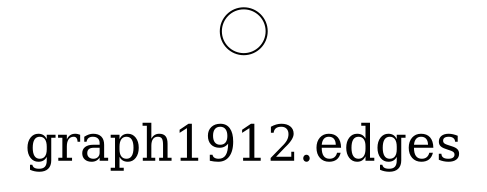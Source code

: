 /*****
graph1912.edges
*****/

graph G {
  graph [splines=false overlap=false]
  node  [shape=ellipse, width=0.3, height=0.3, label=""]
  136 ;
136;
  label = "\ngraph1912.edges\n";  fontsize=24;
}
